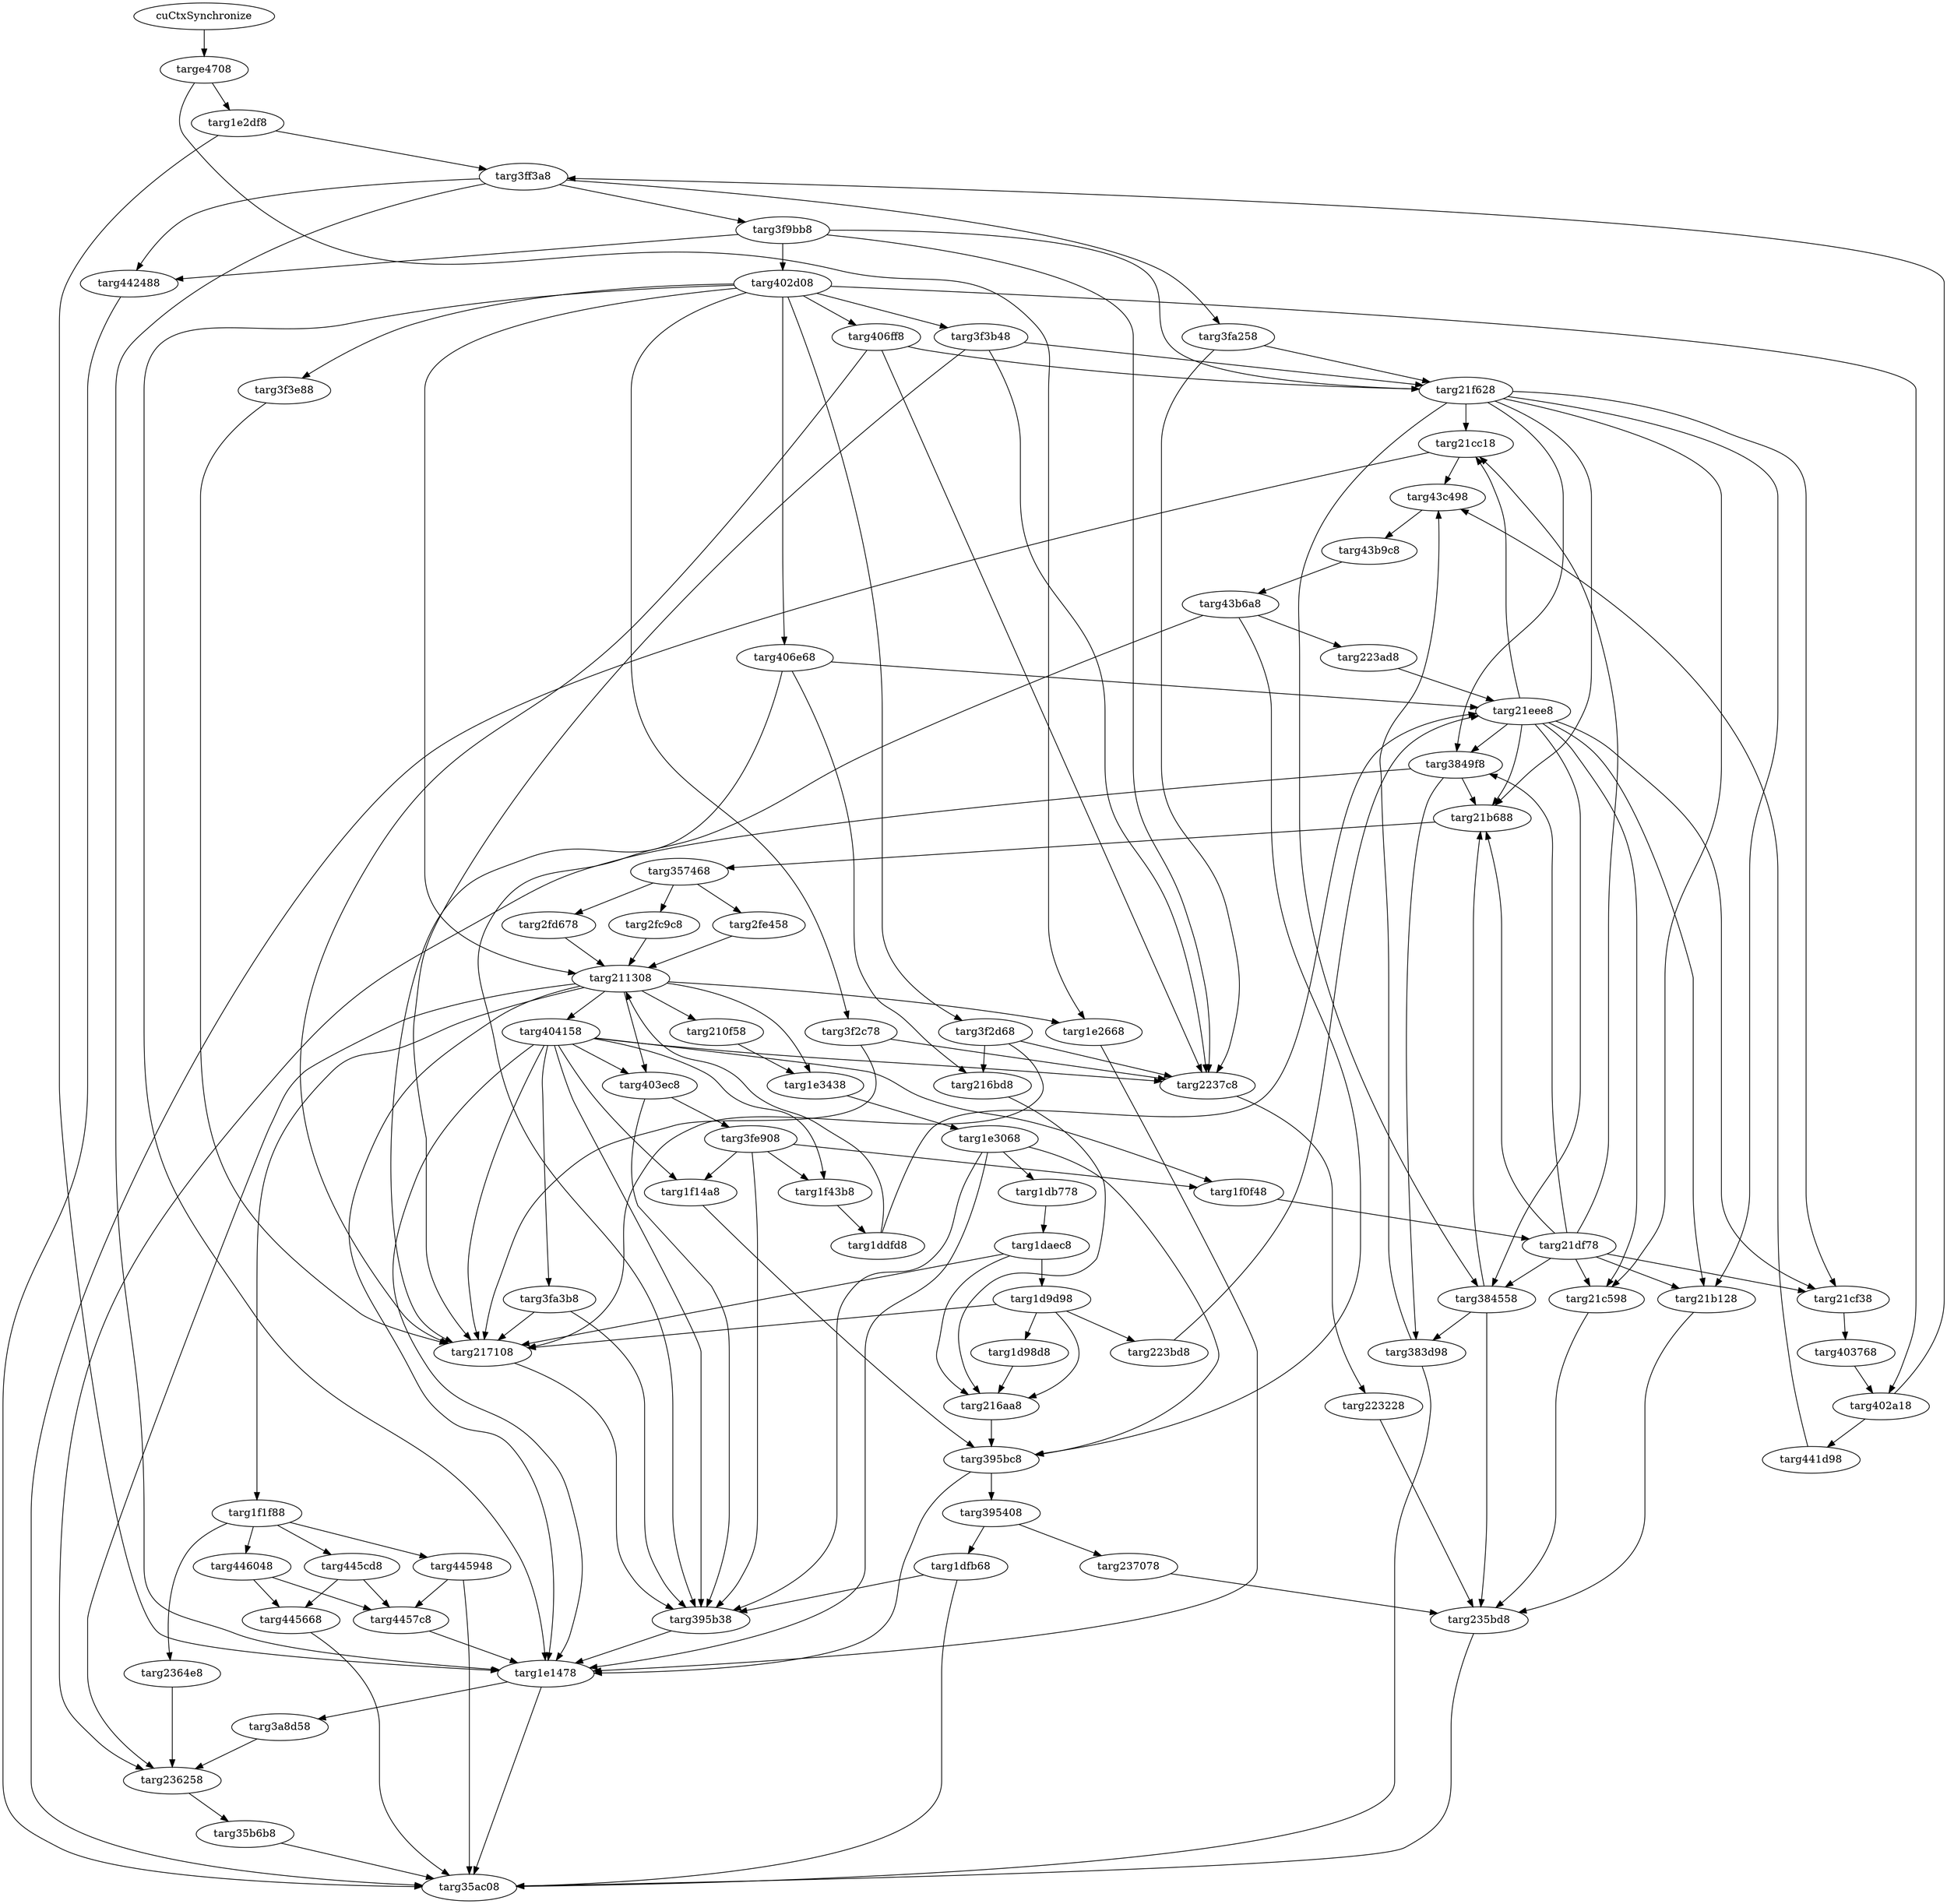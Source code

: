 digraph cuCtxSynchronize_graph_SC {
cuCtxSynchronize [pos="0,0!"];
targ236258 -> targ35b6b8;
targ1d9d98 -> targ216aa8;
targ1daec8 -> targ216aa8;
targ1d98d8 -> targ216aa8;
targ216bd8 -> targ216aa8;
targ1f1f88 -> targ2364e8;
targ1f1f88 -> targ446048;
targ404158 -> targ1f43b8;
targ3fe908 -> targ1f43b8;
targ21cc18 -> targ43c498;
targ383d98 -> targ43c498;
targ441d98 -> targ43c498;
targ1e3068 -> targ1db778;
targ21df78 -> targ21cf38;
targ21eee8 -> targ21cf38;
targ21f628 -> targ21cf38;
targ403768 -> targ402a18;
targ402d08 -> targ402a18;
cuCtxSynchronize -> targe4708;
targ402d08 -> targ406ff8;
targ445948 -> targ4457c8;
targ445cd8 -> targ4457c8;
targ446048 -> targ4457c8;
targ403ec8 -> targ395b38;
targ43b6a8 -> targ395b38;
targ3fe908 -> targ395b38;
targ217108 -> targ395b38;
targ1e3068 -> targ395b38;
targ404158 -> targ395b38;
targ1dfb68 -> targ395b38;
targ3fa3b8 -> targ395b38;
targ1e3438 -> targ1e3068;
targ395bc8 -> targ395408;
targ21b128 -> targ235bd8;
targ237078 -> targ235bd8;
targ384558 -> targ235bd8;
targ21c598 -> targ235bd8;
targ223228 -> targ235bd8;
targ1f43b8 -> targ1ddfd8;
targ21cf38 -> targ403768;
targ211308 -> targ1f1f88;
targ21df78 -> targ21b128;
targ21eee8 -> targ21b128;
targ21f628 -> targ21b128;
targ1d9d98 -> targ223bd8;
targ223bd8 -> targ21eee8;
targ223ad8 -> targ21eee8;
targ1ddfd8 -> targ21eee8;
targ406e68 -> targ21eee8;
targ3f2d68 -> targ216bd8;
targ406e68 -> targ216bd8;
targ216aa8 -> targ395bc8;
targ43b6a8 -> targ395bc8;
targ1f14a8 -> targ395bc8;
targ1e3068 -> targ395bc8;
targ402d08 -> targ406e68;
targ21eee8 -> targ21b688;
targ21df78 -> targ21b688;
targ3849f8 -> targ21b688;
targ384558 -> targ21b688;
targ21f628 -> targ21b688;
targ21b688 -> targ357468;
targ21df78 -> targ21cc18;
targ21eee8 -> targ21cc18;
targ21f628 -> targ21cc18;
targ402a18 -> targ3ff3a8;
targ1e2df8 -> targ3ff3a8;
targ3a8d58 -> targ236258;
targ2364e8 -> targ236258;
targ3849f8 -> targ236258;
targ211308 -> targ236258;
targ357468 -> targ2fd678;
targ357468 -> targ2fc9c8;
targ21df78 -> targ384558;
targ21eee8 -> targ384558;
targ21f628 -> targ384558;
targ35b6b8 -> targ35ac08;
targ383d98 -> targ35ac08;
targ1e1478 -> targ35ac08;
targ21cc18 -> targ35ac08;
targ445948 -> targ35ac08;
targ442488 -> targ35ac08;
targ235bd8 -> targ35ac08;
targ1dfb68 -> targ35ac08;
targ445668 -> targ35ac08;
targ43b6a8 -> targ223ad8;
targ21df78 -> targ21c598;
targ21eee8 -> targ21c598;
targ21f628 -> targ21c598;
targ395408 -> targ1dfb68;
targ1e1478 -> targ3a8d58;
targ3ff3a8 -> targ3f9bb8;
targ404158 -> targ1f14a8;
targ3fe908 -> targ1f14a8;
targe4708 -> targ1e2df8;
targ402d08 -> targ3f3e88;
targ211308 -> targ1e2668;
targe4708 -> targ1e2668;
targ210f58 -> targ1e3438;
targ211308 -> targ1e3438;
targ43b9c8 -> targ43b6a8;
targ395408 -> targ237078;
targ21df78 -> targ3849f8;
targ21eee8 -> targ3849f8;
targ21f628 -> targ3849f8;
targ3f9bb8 -> targ2237c8;
targ3f2c78 -> targ2237c8;
targ3fa258 -> targ2237c8;
targ404158 -> targ2237c8;
targ406ff8 -> targ2237c8;
targ3f2d68 -> targ2237c8;
targ3f3b48 -> targ2237c8;
targ402a18 -> targ441d98;
targ1f0f48 -> targ21df78;
targ357468 -> targ2fe458;
targ2237c8 -> targ223228;
targ211308 -> targ404158;
targ1d9d98 -> targ1d98d8;
targ3ff3a8 -> targ3fa258;
targ2fd678 -> targ211308;
targ1ddfd8 -> targ211308;
targ402d08 -> targ211308;
targ2fe458 -> targ211308;
targ2fc9c8 -> targ211308;
targ445cd8 -> targ445668;
targ446048 -> targ445668;
targ211308 -> targ210f58;
targ1db778 -> targ1daec8;
targ404158 -> targ403ec8;
targ211308 -> targ403ec8;
targ3849f8 -> targ383d98;
targ384558 -> targ383d98;
targ402d08 -> targ3f3b48;
targ1e2df8 -> targ1e1478;
targ1e2668 -> targ1e1478;
targ395bc8 -> targ1e1478;
targ3ff3a8 -> targ1e1478;
targ4457c8 -> targ1e1478;
targ395b38 -> targ1e1478;
targ1e3068 -> targ1e1478;
targ404158 -> targ1e1478;
targ402d08 -> targ1e1478;
targ211308 -> targ1e1478;
targ43c498 -> targ43b9c8;
targ1f1f88 -> targ445cd8;
targ402d08 -> targ3f2d68;
targ1f1f88 -> targ445948;
targ1daec8 -> targ1d9d98;
targ403ec8 -> targ3fe908;
targ1daec8 -> targ217108;
targ3f3e88 -> targ217108;
targ406e68 -> targ217108;
targ3f2c78 -> targ217108;
targ404158 -> targ217108;
targ1d9d98 -> targ217108;
targ406ff8 -> targ217108;
targ3f2d68 -> targ217108;
targ3f3b48 -> targ217108;
targ3fa3b8 -> targ217108;
targ406ff8 -> targ21f628;
targ3f9bb8 -> targ21f628;
targ3f3b48 -> targ21f628;
targ3fa258 -> targ21f628;
targ3f9bb8 -> targ442488;
targ3ff3a8 -> targ442488;
targ404158 -> targ3fa3b8;
targ3f9bb8 -> targ402d08;
targ402d08 -> targ3f2c78;
targ404158 -> targ1f0f48;
targ3fe908 -> targ1f0f48;
}